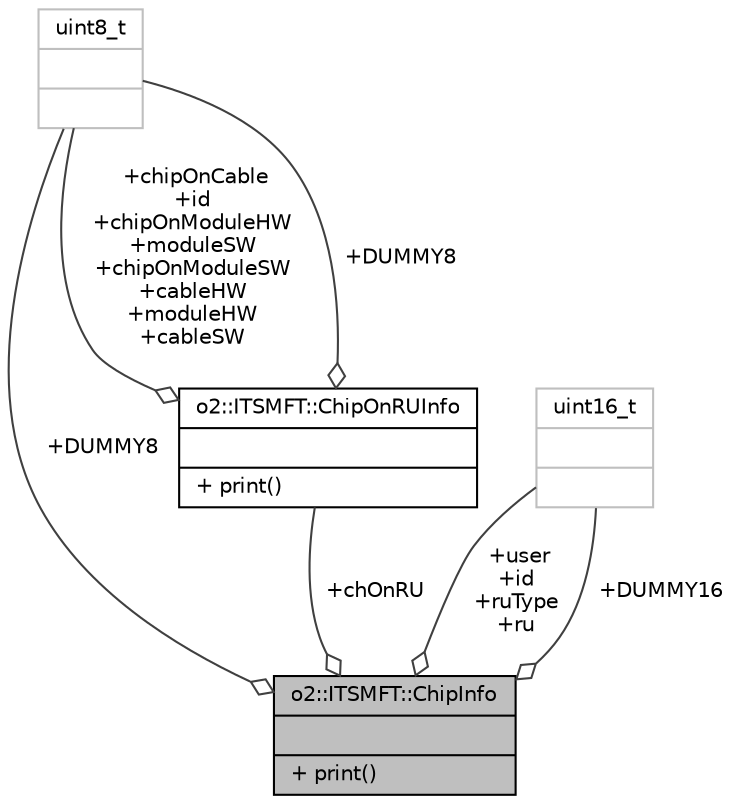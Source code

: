 digraph "o2::ITSMFT::ChipInfo"
{
 // INTERACTIVE_SVG=YES
  bgcolor="transparent";
  edge [fontname="Helvetica",fontsize="10",labelfontname="Helvetica",labelfontsize="10"];
  node [fontname="Helvetica",fontsize="10",shape=record];
  Node1 [label="{o2::ITSMFT::ChipInfo\n||+ print()\l}",height=0.2,width=0.4,color="black", fillcolor="grey75", style="filled" fontcolor="black"];
  Node2 -> Node1 [color="grey25",fontsize="10",style="solid",label=" +chOnRU" ,arrowhead="odiamond",fontname="Helvetica"];
  Node2 [label="{o2::ITSMFT::ChipOnRUInfo\n||+ print()\l}",height=0.2,width=0.4,color="black",URL="$da/d97/structo2_1_1ITSMFT_1_1ChipOnRUInfo.html"];
  Node3 -> Node2 [color="grey25",fontsize="10",style="solid",label=" +chipOnCable\n+id\n+chipOnModuleHW\n+moduleSW\n+chipOnModuleSW\n+cableHW\n+moduleHW\n+cableSW" ,arrowhead="odiamond",fontname="Helvetica"];
  Node3 [label="{uint8_t\n||}",height=0.2,width=0.4,color="grey75"];
  Node3 -> Node2 [color="grey25",fontsize="10",style="solid",label=" +DUMMY8" ,arrowhead="odiamond",fontname="Helvetica"];
  Node4 -> Node1 [color="grey25",fontsize="10",style="solid",label=" +user\n+id\n+ruType\n+ru" ,arrowhead="odiamond",fontname="Helvetica"];
  Node4 [label="{uint16_t\n||}",height=0.2,width=0.4,color="grey75"];
  Node4 -> Node1 [color="grey25",fontsize="10",style="solid",label=" +DUMMY16" ,arrowhead="odiamond",fontname="Helvetica"];
  Node3 -> Node1 [color="grey25",fontsize="10",style="solid",label=" +DUMMY8" ,arrowhead="odiamond",fontname="Helvetica"];
}
